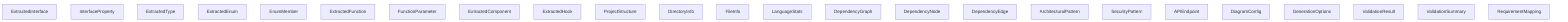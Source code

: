 graph TB
    ExtractedInterface[ExtractedInterface]
    InterfaceProperty[InterfaceProperty]
    ExtractedType[ExtractedType]
    ExtractedEnum[ExtractedEnum]
    EnumMember[EnumMember]
    ExtractedFunction[ExtractedFunction]
    FunctionParameter[FunctionParameter]
    ExtractedComponent[ExtractedComponent]
    ExtractedHook[ExtractedHook]
    ProjectStructure[ProjectStructure]
    DirectoryInfo[DirectoryInfo]
    FileInfo[FileInfo]
    LanguageStats[LanguageStats]
    DependencyGraph[DependencyGraph]
    DependencyNode[DependencyNode]
    DependencyEdge[DependencyEdge]
    ArchitecturalPattern[ArchitecturalPattern]
    SecurityPattern[SecurityPattern]
    APIEndpoint[APIEndpoint]
    DiagramConfig[DiagramConfig]
    GenerationOptions[GenerationOptions]
    ValidationResult[ValidationResult]
    ValidationSummary[ValidationSummary]
    RequirementMapping[RequirementMapping]
    ValidationResult[ValidationResult]
